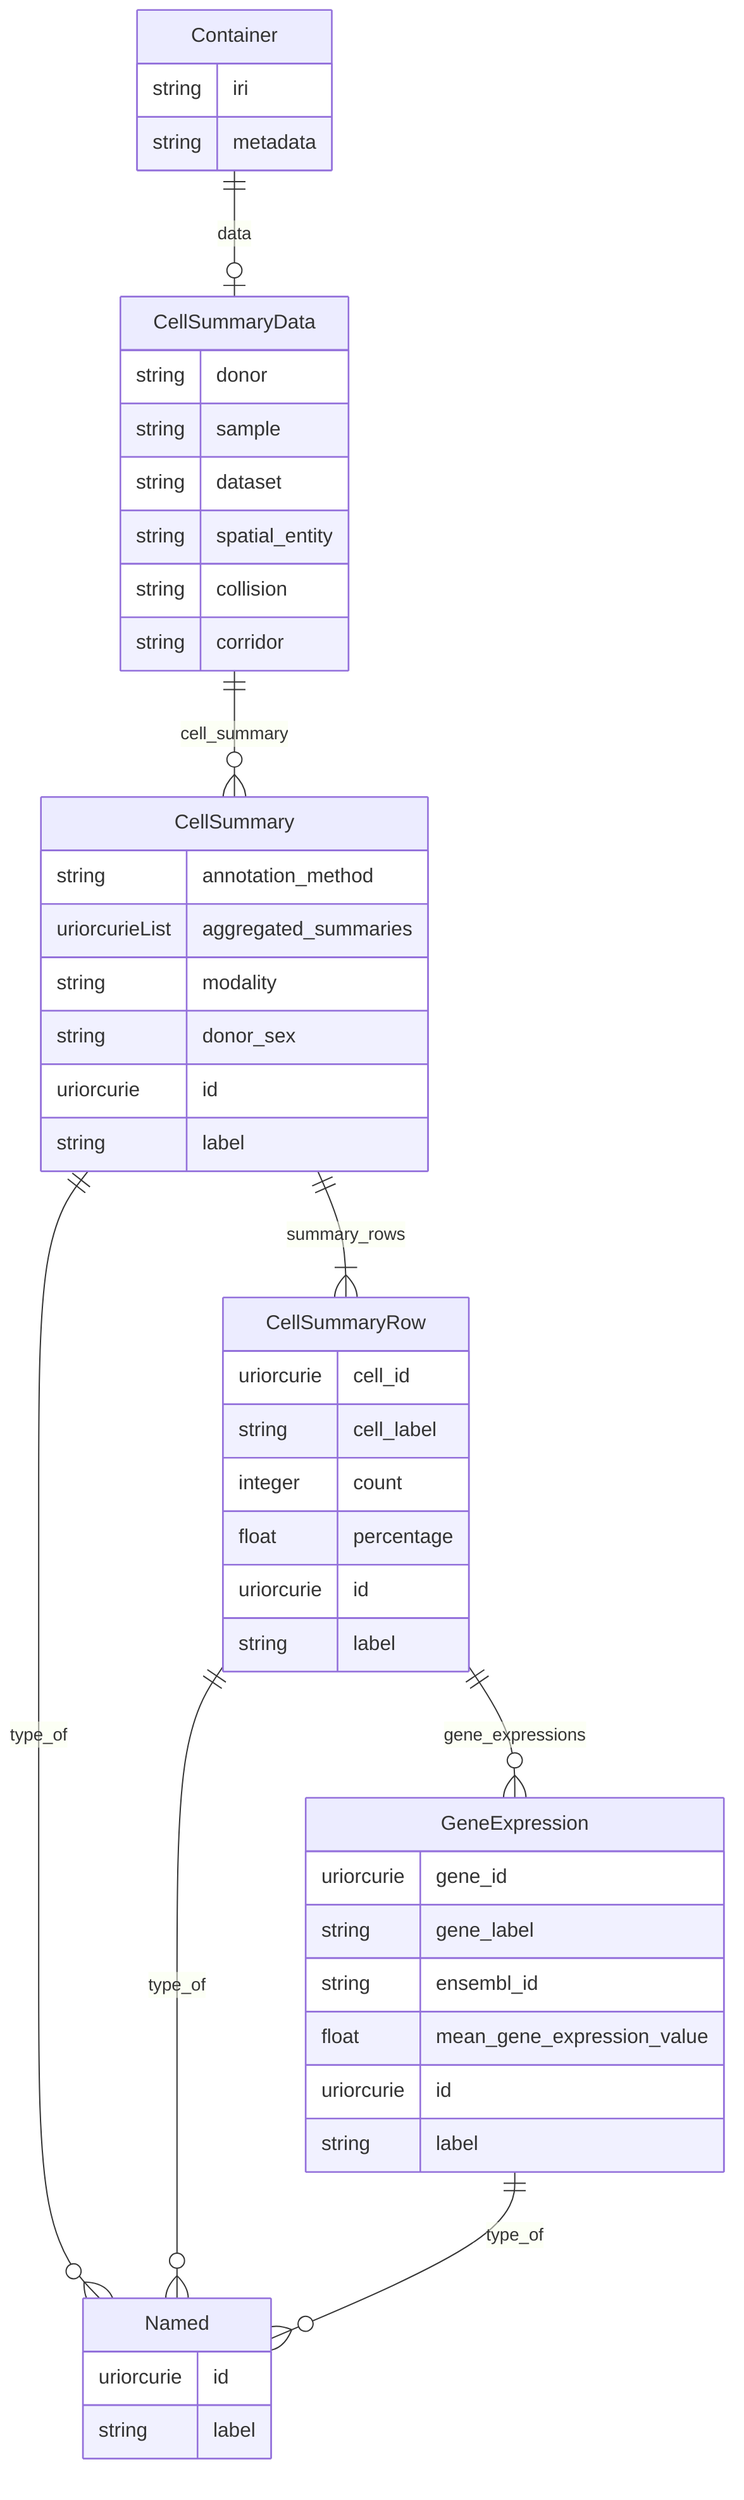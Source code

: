 erDiagram
Container {
    string iri  
    string metadata  
}
CellSummaryData {
    string donor  
    string sample  
    string dataset  
    string spatial_entity  
    string collision  
    string corridor  
}
CellSummary {
    string annotation_method  
    uriorcurieList aggregated_summaries  
    string modality  
    string donor_sex  
    uriorcurie id  
    string label  
}
Named {
    uriorcurie id  
    string label  
}
CellSummaryRow {
    uriorcurie cell_id  
    string cell_label  
    integer count  
    float percentage  
    uriorcurie id  
    string label  
}
GeneExpression {
    uriorcurie gene_id  
    string gene_label  
    string ensembl_id  
    float mean_gene_expression_value  
    uriorcurie id  
    string label  
}

Container ||--|o CellSummaryData : "data"
CellSummaryData ||--}o CellSummary : "cell_summary"
CellSummary ||--}| CellSummaryRow : "summary_rows"
CellSummary ||--}o Named : "type_of"
CellSummaryRow ||--}o GeneExpression : "gene_expressions"
CellSummaryRow ||--}o Named : "type_of"
GeneExpression ||--}o Named : "type_of"